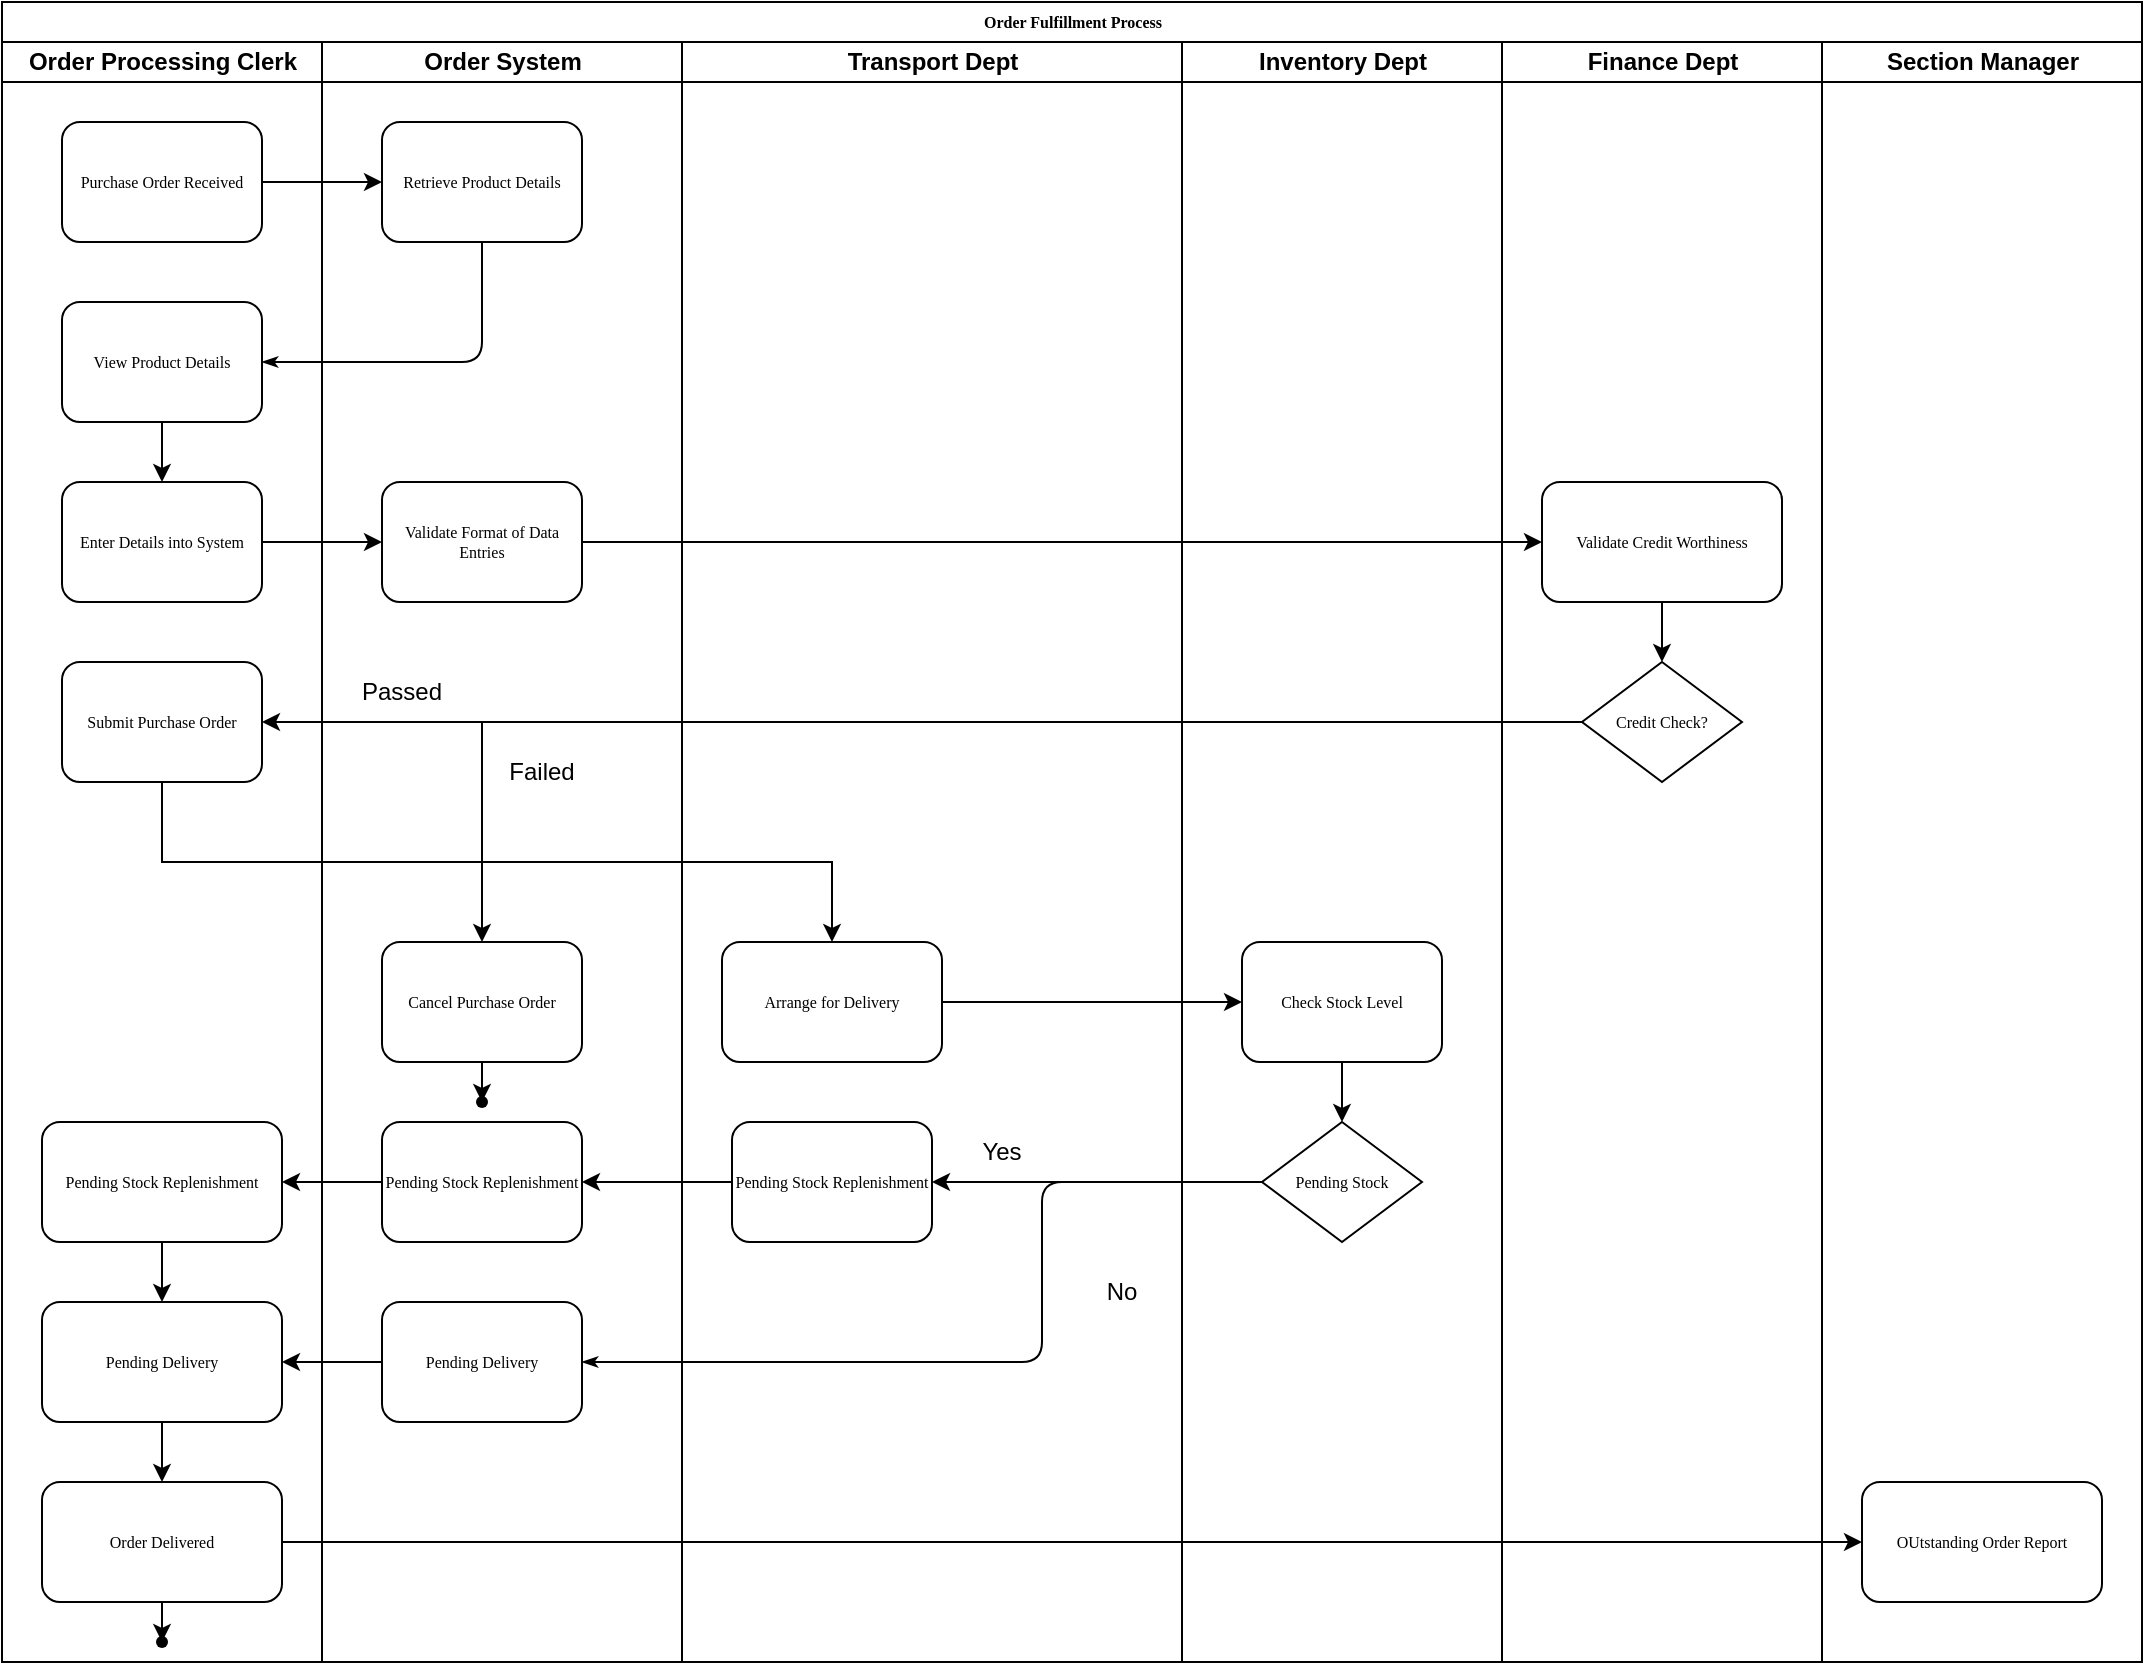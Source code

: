 <mxfile version="20.8.20" type="github">
  <diagram name="Page-1" id="74e2e168-ea6b-b213-b513-2b3c1d86103e">
    <mxGraphModel dx="1793" dy="955" grid="1" gridSize="10" guides="1" tooltips="1" connect="1" arrows="1" fold="1" page="1" pageScale="1" pageWidth="1100" pageHeight="850" background="none" math="0" shadow="0">
      <root>
        <mxCell id="0" />
        <mxCell id="1" parent="0" />
        <mxCell id="77e6c97f196da883-1" value="Order Fulfillment Process" style="swimlane;html=1;childLayout=stackLayout;startSize=20;rounded=0;shadow=0;labelBackgroundColor=none;strokeWidth=1;fontFamily=Verdana;fontSize=8;align=center;" parent="1" vertex="1">
          <mxGeometry x="20" y="10" width="1070" height="830" as="geometry" />
        </mxCell>
        <mxCell id="77e6c97f196da883-2" value="Order Processing Clerk" style="swimlane;html=1;startSize=20;" parent="77e6c97f196da883-1" vertex="1">
          <mxGeometry y="20" width="160" height="810" as="geometry" />
        </mxCell>
        <mxCell id="77e6c97f196da883-8" value="Purchase Order Received" style="rounded=1;whiteSpace=wrap;html=1;shadow=0;labelBackgroundColor=none;strokeWidth=1;fontFamily=Verdana;fontSize=8;align=center;" parent="77e6c97f196da883-2" vertex="1">
          <mxGeometry x="30" y="40" width="100" height="60" as="geometry" />
        </mxCell>
        <mxCell id="QckRQYJHA4swd2zYonyv-1" value="" style="edgeStyle=orthogonalEdgeStyle;rounded=0;orthogonalLoop=1;jettySize=auto;html=1;" edge="1" parent="77e6c97f196da883-2" source="77e6c97f196da883-9" target="77e6c97f196da883-15">
          <mxGeometry relative="1" as="geometry" />
        </mxCell>
        <mxCell id="77e6c97f196da883-9" value="View&amp;nbsp;Product Details" style="rounded=1;whiteSpace=wrap;html=1;shadow=0;labelBackgroundColor=none;strokeWidth=1;fontFamily=Verdana;fontSize=8;align=center;" parent="77e6c97f196da883-2" vertex="1">
          <mxGeometry x="30" y="130" width="100" height="60" as="geometry" />
        </mxCell>
        <mxCell id="77e6c97f196da883-15" value="Enter Details into System" style="rounded=1;whiteSpace=wrap;html=1;shadow=0;labelBackgroundColor=none;strokeWidth=1;fontFamily=Verdana;fontSize=8;align=center;" parent="77e6c97f196da883-2" vertex="1">
          <mxGeometry x="30" y="220" width="100" height="60" as="geometry" />
        </mxCell>
        <mxCell id="QckRQYJHA4swd2zYonyv-12" value="Submit Purchase Order" style="rounded=1;whiteSpace=wrap;html=1;shadow=0;labelBackgroundColor=none;strokeWidth=1;fontFamily=Verdana;fontSize=8;align=center;" vertex="1" parent="77e6c97f196da883-2">
          <mxGeometry x="30" y="310" width="100" height="60" as="geometry" />
        </mxCell>
        <mxCell id="QckRQYJHA4swd2zYonyv-36" value="" style="edgeStyle=orthogonalEdgeStyle;rounded=0;orthogonalLoop=1;jettySize=auto;html=1;" edge="1" parent="77e6c97f196da883-2" source="QckRQYJHA4swd2zYonyv-30" target="QckRQYJHA4swd2zYonyv-34">
          <mxGeometry relative="1" as="geometry" />
        </mxCell>
        <mxCell id="QckRQYJHA4swd2zYonyv-30" value="Pending Stock Replenishment" style="rounded=1;whiteSpace=wrap;html=1;fontSize=8;fontFamily=Verdana;shadow=0;labelBackgroundColor=none;strokeWidth=1;" vertex="1" parent="77e6c97f196da883-2">
          <mxGeometry x="20" y="540" width="120" height="60" as="geometry" />
        </mxCell>
        <mxCell id="QckRQYJHA4swd2zYonyv-38" value="" style="edgeStyle=orthogonalEdgeStyle;rounded=0;orthogonalLoop=1;jettySize=auto;html=1;" edge="1" parent="77e6c97f196da883-2" source="QckRQYJHA4swd2zYonyv-34" target="QckRQYJHA4swd2zYonyv-37">
          <mxGeometry relative="1" as="geometry" />
        </mxCell>
        <mxCell id="QckRQYJHA4swd2zYonyv-34" value="Pending Delivery" style="rounded=1;whiteSpace=wrap;html=1;fontSize=8;fontFamily=Verdana;shadow=0;labelBackgroundColor=none;strokeWidth=1;" vertex="1" parent="77e6c97f196da883-2">
          <mxGeometry x="20" y="630" width="120" height="60" as="geometry" />
        </mxCell>
        <mxCell id="QckRQYJHA4swd2zYonyv-37" value="Order Delivered" style="rounded=1;whiteSpace=wrap;html=1;fontSize=8;fontFamily=Verdana;shadow=0;labelBackgroundColor=none;strokeWidth=1;" vertex="1" parent="77e6c97f196da883-2">
          <mxGeometry x="20" y="720" width="120" height="60" as="geometry" />
        </mxCell>
        <mxCell id="QckRQYJHA4swd2zYonyv-46" value="" style="edgeStyle=orthogonalEdgeStyle;rounded=0;orthogonalLoop=1;jettySize=auto;html=1;" edge="1" parent="77e6c97f196da883-2" target="QckRQYJHA4swd2zYonyv-45">
          <mxGeometry relative="1" as="geometry">
            <mxPoint x="80" y="780" as="sourcePoint" />
          </mxGeometry>
        </mxCell>
        <mxCell id="QckRQYJHA4swd2zYonyv-45" value="" style="shape=waypoint;sketch=0;size=6;pointerEvents=1;points=[];fillColor=default;resizable=0;rotatable=0;perimeter=centerPerimeter;snapToPoint=1;fontSize=8;fontFamily=Verdana;rounded=1;shadow=0;labelBackgroundColor=none;strokeWidth=1;" vertex="1" parent="77e6c97f196da883-2">
          <mxGeometry x="70" y="790" width="20" height="20" as="geometry" />
        </mxCell>
        <mxCell id="77e6c97f196da883-3" value="Order System" style="swimlane;html=1;startSize=20;" parent="77e6c97f196da883-1" vertex="1">
          <mxGeometry x="160" y="20" width="180" height="810" as="geometry" />
        </mxCell>
        <mxCell id="77e6c97f196da883-12" value="Retrieve Product Details" style="rounded=1;whiteSpace=wrap;html=1;shadow=0;labelBackgroundColor=none;strokeWidth=1;fontFamily=Verdana;fontSize=8;align=center;" parent="77e6c97f196da883-3" vertex="1">
          <mxGeometry x="30" y="40" width="100" height="60" as="geometry" />
        </mxCell>
        <mxCell id="QckRQYJHA4swd2zYonyv-4" value="Validate Format of Data Entries" style="whiteSpace=wrap;html=1;fontSize=8;fontFamily=Verdana;rounded=1;shadow=0;labelBackgroundColor=none;strokeWidth=1;" vertex="1" parent="77e6c97f196da883-3">
          <mxGeometry x="30" y="220" width="100" height="60" as="geometry" />
        </mxCell>
        <mxCell id="QckRQYJHA4swd2zYonyv-19" value="" style="edgeStyle=orthogonalEdgeStyle;rounded=0;orthogonalLoop=1;jettySize=auto;html=1;" edge="1" parent="77e6c97f196da883-3" source="77e6c97f196da883-17" target="QckRQYJHA4swd2zYonyv-18">
          <mxGeometry relative="1" as="geometry" />
        </mxCell>
        <mxCell id="77e6c97f196da883-17" value="Cancel Purchase Order" style="rounded=1;whiteSpace=wrap;html=1;shadow=0;labelBackgroundColor=none;strokeWidth=1;fontFamily=Verdana;fontSize=8;align=center;" parent="77e6c97f196da883-3" vertex="1">
          <mxGeometry x="30" y="450" width="100" height="60" as="geometry" />
        </mxCell>
        <mxCell id="QckRQYJHA4swd2zYonyv-14" value="Failed" style="text;html=1;strokeColor=none;fillColor=none;align=center;verticalAlign=middle;whiteSpace=wrap;rounded=0;" vertex="1" parent="77e6c97f196da883-3">
          <mxGeometry x="80" y="350" width="60" height="30" as="geometry" />
        </mxCell>
        <mxCell id="QckRQYJHA4swd2zYonyv-18" value="" style="shape=waypoint;sketch=0;size=6;pointerEvents=1;points=[];fillColor=default;resizable=0;rotatable=0;perimeter=centerPerimeter;snapToPoint=1;fontSize=8;fontFamily=Verdana;rounded=1;shadow=0;labelBackgroundColor=none;strokeWidth=1;" vertex="1" parent="77e6c97f196da883-3">
          <mxGeometry x="70" y="520" width="20" height="20" as="geometry" />
        </mxCell>
        <mxCell id="QckRQYJHA4swd2zYonyv-13" value="Passed" style="text;html=1;strokeColor=none;fillColor=none;align=center;verticalAlign=middle;whiteSpace=wrap;rounded=0;" vertex="1" parent="77e6c97f196da883-3">
          <mxGeometry x="10" y="310" width="60" height="30" as="geometry" />
        </mxCell>
        <mxCell id="QckRQYJHA4swd2zYonyv-26" value="Pending Stock Replenishment" style="whiteSpace=wrap;html=1;fontSize=8;fontFamily=Verdana;rounded=1;shadow=0;labelBackgroundColor=none;strokeWidth=1;" vertex="1" parent="77e6c97f196da883-3">
          <mxGeometry x="30" y="540" width="100" height="60" as="geometry" />
        </mxCell>
        <mxCell id="77e6c97f196da883-23" value="Pending Delivery" style="rounded=1;whiteSpace=wrap;html=1;shadow=0;labelBackgroundColor=none;strokeWidth=1;fontFamily=Verdana;fontSize=8;align=center;" parent="77e6c97f196da883-3" vertex="1">
          <mxGeometry x="30" y="630" width="100" height="60" as="geometry" />
        </mxCell>
        <mxCell id="77e6c97f196da883-4" value="Transport Dept" style="swimlane;html=1;startSize=20;" parent="77e6c97f196da883-1" vertex="1">
          <mxGeometry x="340" y="20" width="250" height="810" as="geometry" />
        </mxCell>
        <mxCell id="QckRQYJHA4swd2zYonyv-20" value="Arrange for Delivery" style="whiteSpace=wrap;html=1;fontSize=8;fontFamily=Verdana;rounded=1;shadow=0;labelBackgroundColor=none;strokeWidth=1;" vertex="1" parent="77e6c97f196da883-4">
          <mxGeometry x="20" y="450" width="110" height="60" as="geometry" />
        </mxCell>
        <mxCell id="77e6c97f196da883-19" value="Pending Stock Replenishment" style="rounded=1;whiteSpace=wrap;html=1;shadow=0;labelBackgroundColor=none;strokeWidth=1;fontFamily=Verdana;fontSize=8;align=center;" parent="77e6c97f196da883-4" vertex="1">
          <mxGeometry x="25" y="540" width="100" height="60" as="geometry" />
        </mxCell>
        <mxCell id="QckRQYJHA4swd2zYonyv-32" value="Yes" style="text;html=1;strokeColor=none;fillColor=none;align=center;verticalAlign=middle;whiteSpace=wrap;rounded=0;" vertex="1" parent="77e6c97f196da883-4">
          <mxGeometry x="130" y="540" width="60" height="30" as="geometry" />
        </mxCell>
        <mxCell id="QckRQYJHA4swd2zYonyv-33" value="No" style="text;html=1;strokeColor=none;fillColor=none;align=center;verticalAlign=middle;whiteSpace=wrap;rounded=0;" vertex="1" parent="77e6c97f196da883-4">
          <mxGeometry x="190" y="610" width="60" height="30" as="geometry" />
        </mxCell>
        <mxCell id="77e6c97f196da883-5" value="Inventory Dept" style="swimlane;html=1;startSize=20;" parent="77e6c97f196da883-1" vertex="1">
          <mxGeometry x="590" y="20" width="160" height="810" as="geometry" />
        </mxCell>
        <mxCell id="77e6c97f196da883-20" value="Pending Stock" style="rhombus;whiteSpace=wrap;html=1;rounded=0;shadow=0;labelBackgroundColor=none;strokeWidth=1;fontFamily=Verdana;fontSize=8;align=center;" parent="77e6c97f196da883-5" vertex="1">
          <mxGeometry x="40" y="540" width="80" height="60" as="geometry" />
        </mxCell>
        <mxCell id="QckRQYJHA4swd2zYonyv-24" value="" style="edgeStyle=orthogonalEdgeStyle;rounded=0;orthogonalLoop=1;jettySize=auto;html=1;" edge="1" parent="77e6c97f196da883-5" source="77e6c97f196da883-14" target="77e6c97f196da883-20">
          <mxGeometry relative="1" as="geometry" />
        </mxCell>
        <mxCell id="77e6c97f196da883-14" value="Check Stock Level" style="rounded=1;whiteSpace=wrap;html=1;shadow=0;labelBackgroundColor=none;strokeWidth=1;fontFamily=Verdana;fontSize=8;align=center;" parent="77e6c97f196da883-5" vertex="1">
          <mxGeometry x="30" y="450" width="100" height="60" as="geometry" />
        </mxCell>
        <mxCell id="77e6c97f196da883-6" value="Finance Dept" style="swimlane;html=1;startSize=20;" parent="77e6c97f196da883-1" vertex="1">
          <mxGeometry x="750" y="20" width="160" height="810" as="geometry" />
        </mxCell>
        <mxCell id="QckRQYJHA4swd2zYonyv-9" value="" style="edgeStyle=orthogonalEdgeStyle;rounded=0;orthogonalLoop=1;jettySize=auto;html=1;" edge="1" parent="77e6c97f196da883-6" source="QckRQYJHA4swd2zYonyv-6" target="77e6c97f196da883-16">
          <mxGeometry relative="1" as="geometry" />
        </mxCell>
        <mxCell id="QckRQYJHA4swd2zYonyv-6" value="Validate Credit Worthiness" style="whiteSpace=wrap;html=1;fontSize=8;fontFamily=Verdana;rounded=1;shadow=0;labelBackgroundColor=none;strokeWidth=1;" vertex="1" parent="77e6c97f196da883-6">
          <mxGeometry x="20" y="220" width="120" height="60" as="geometry" />
        </mxCell>
        <mxCell id="77e6c97f196da883-16" value="Credit Check?" style="rhombus;whiteSpace=wrap;html=1;rounded=0;shadow=0;labelBackgroundColor=none;strokeWidth=1;fontFamily=Verdana;fontSize=8;align=center;" parent="77e6c97f196da883-6" vertex="1">
          <mxGeometry x="40" y="310" width="80" height="60" as="geometry" />
        </mxCell>
        <mxCell id="77e6c97f196da883-7" value="Section Manager" style="swimlane;html=1;startSize=20;" parent="77e6c97f196da883-1" vertex="1">
          <mxGeometry x="910" y="20" width="160" height="810" as="geometry" />
        </mxCell>
        <mxCell id="QckRQYJHA4swd2zYonyv-47" value="OUtstanding Order Report" style="rounded=1;whiteSpace=wrap;html=1;fontSize=8;fontFamily=Verdana;shadow=0;labelBackgroundColor=none;strokeWidth=1;" vertex="1" parent="77e6c97f196da883-7">
          <mxGeometry x="20" y="720" width="120" height="60" as="geometry" />
        </mxCell>
        <mxCell id="77e6c97f196da883-29" style="edgeStyle=orthogonalEdgeStyle;rounded=1;html=1;labelBackgroundColor=none;startArrow=none;startFill=0;startSize=5;endArrow=classicThin;endFill=1;endSize=5;jettySize=auto;orthogonalLoop=1;strokeWidth=1;fontFamily=Verdana;fontSize=8;entryX=1;entryY=0.5;entryDx=0;entryDy=0;exitX=0.5;exitY=1;exitDx=0;exitDy=0;" parent="77e6c97f196da883-1" source="77e6c97f196da883-12" target="77e6c97f196da883-9" edge="1">
          <mxGeometry relative="1" as="geometry" />
        </mxCell>
        <mxCell id="kWMBZEX0WKjz1i5OPQRg-2" value="" style="edgeStyle=orthogonalEdgeStyle;rounded=0;orthogonalLoop=1;jettySize=auto;html=1;" parent="77e6c97f196da883-1" target="77e6c97f196da883-12" edge="1">
          <mxGeometry relative="1" as="geometry">
            <mxPoint x="130" y="90" as="sourcePoint" />
            <Array as="points">
              <mxPoint x="130" y="90" />
            </Array>
          </mxGeometry>
        </mxCell>
        <mxCell id="QckRQYJHA4swd2zYonyv-5" value="" style="edgeStyle=orthogonalEdgeStyle;rounded=0;orthogonalLoop=1;jettySize=auto;html=1;" edge="1" parent="77e6c97f196da883-1" source="77e6c97f196da883-15" target="QckRQYJHA4swd2zYonyv-4">
          <mxGeometry relative="1" as="geometry" />
        </mxCell>
        <mxCell id="QckRQYJHA4swd2zYonyv-7" value="" style="edgeStyle=orthogonalEdgeStyle;rounded=0;orthogonalLoop=1;jettySize=auto;html=1;" edge="1" parent="77e6c97f196da883-1" source="QckRQYJHA4swd2zYonyv-4" target="QckRQYJHA4swd2zYonyv-6">
          <mxGeometry relative="1" as="geometry" />
        </mxCell>
        <mxCell id="QckRQYJHA4swd2zYonyv-11" value="" style="edgeStyle=orthogonalEdgeStyle;rounded=0;orthogonalLoop=1;jettySize=auto;html=1;entryX=1;entryY=0.5;entryDx=0;entryDy=0;" edge="1" parent="77e6c97f196da883-1" source="77e6c97f196da883-16" target="QckRQYJHA4swd2zYonyv-12">
          <mxGeometry relative="1" as="geometry">
            <mxPoint x="140" y="360" as="targetPoint" />
          </mxGeometry>
        </mxCell>
        <mxCell id="QckRQYJHA4swd2zYonyv-15" style="edgeStyle=orthogonalEdgeStyle;rounded=0;orthogonalLoop=1;jettySize=auto;html=1;" edge="1" parent="77e6c97f196da883-1" source="77e6c97f196da883-16" target="77e6c97f196da883-17">
          <mxGeometry relative="1" as="geometry" />
        </mxCell>
        <mxCell id="QckRQYJHA4swd2zYonyv-21" value="" style="edgeStyle=orthogonalEdgeStyle;rounded=0;orthogonalLoop=1;jettySize=auto;html=1;exitX=0.5;exitY=1;exitDx=0;exitDy=0;" edge="1" parent="77e6c97f196da883-1" source="QckRQYJHA4swd2zYonyv-12" target="QckRQYJHA4swd2zYonyv-20">
          <mxGeometry relative="1" as="geometry">
            <mxPoint x="395" y="410.0" as="sourcePoint" />
          </mxGeometry>
        </mxCell>
        <mxCell id="QckRQYJHA4swd2zYonyv-22" value="" style="edgeStyle=orthogonalEdgeStyle;rounded=0;orthogonalLoop=1;jettySize=auto;html=1;" edge="1" parent="77e6c97f196da883-1" source="QckRQYJHA4swd2zYonyv-20" target="77e6c97f196da883-14">
          <mxGeometry relative="1" as="geometry" />
        </mxCell>
        <mxCell id="QckRQYJHA4swd2zYonyv-25" value="" style="edgeStyle=orthogonalEdgeStyle;rounded=0;orthogonalLoop=1;jettySize=auto;html=1;" edge="1" parent="77e6c97f196da883-1" source="77e6c97f196da883-20" target="77e6c97f196da883-19">
          <mxGeometry relative="1" as="geometry" />
        </mxCell>
        <mxCell id="QckRQYJHA4swd2zYonyv-27" value="" style="edgeStyle=orthogonalEdgeStyle;rounded=0;orthogonalLoop=1;jettySize=auto;html=1;" edge="1" parent="77e6c97f196da883-1" source="77e6c97f196da883-19" target="QckRQYJHA4swd2zYonyv-26">
          <mxGeometry relative="1" as="geometry" />
        </mxCell>
        <mxCell id="QckRQYJHA4swd2zYonyv-31" value="" style="edgeStyle=orthogonalEdgeStyle;rounded=0;orthogonalLoop=1;jettySize=auto;html=1;" edge="1" parent="77e6c97f196da883-1" source="QckRQYJHA4swd2zYonyv-26" target="QckRQYJHA4swd2zYonyv-30">
          <mxGeometry relative="1" as="geometry" />
        </mxCell>
        <mxCell id="77e6c97f196da883-39" style="edgeStyle=orthogonalEdgeStyle;rounded=1;html=1;labelBackgroundColor=none;startArrow=none;startFill=0;startSize=5;endArrow=classicThin;endFill=1;endSize=5;jettySize=auto;orthogonalLoop=1;strokeWidth=1;fontFamily=Verdana;fontSize=8" parent="77e6c97f196da883-1" source="77e6c97f196da883-20" target="77e6c97f196da883-23" edge="1">
          <mxGeometry relative="1" as="geometry">
            <Array as="points">
              <mxPoint x="520" y="680" />
            </Array>
          </mxGeometry>
        </mxCell>
        <mxCell id="QckRQYJHA4swd2zYonyv-35" value="" style="edgeStyle=orthogonalEdgeStyle;rounded=0;orthogonalLoop=1;jettySize=auto;html=1;" edge="1" parent="77e6c97f196da883-1" source="77e6c97f196da883-23" target="QckRQYJHA4swd2zYonyv-34">
          <mxGeometry relative="1" as="geometry" />
        </mxCell>
        <mxCell id="QckRQYJHA4swd2zYonyv-48" value="" style="edgeStyle=orthogonalEdgeStyle;rounded=0;orthogonalLoop=1;jettySize=auto;html=1;" edge="1" parent="77e6c97f196da883-1" source="QckRQYJHA4swd2zYonyv-37" target="QckRQYJHA4swd2zYonyv-47">
          <mxGeometry relative="1" as="geometry" />
        </mxCell>
      </root>
    </mxGraphModel>
  </diagram>
</mxfile>

